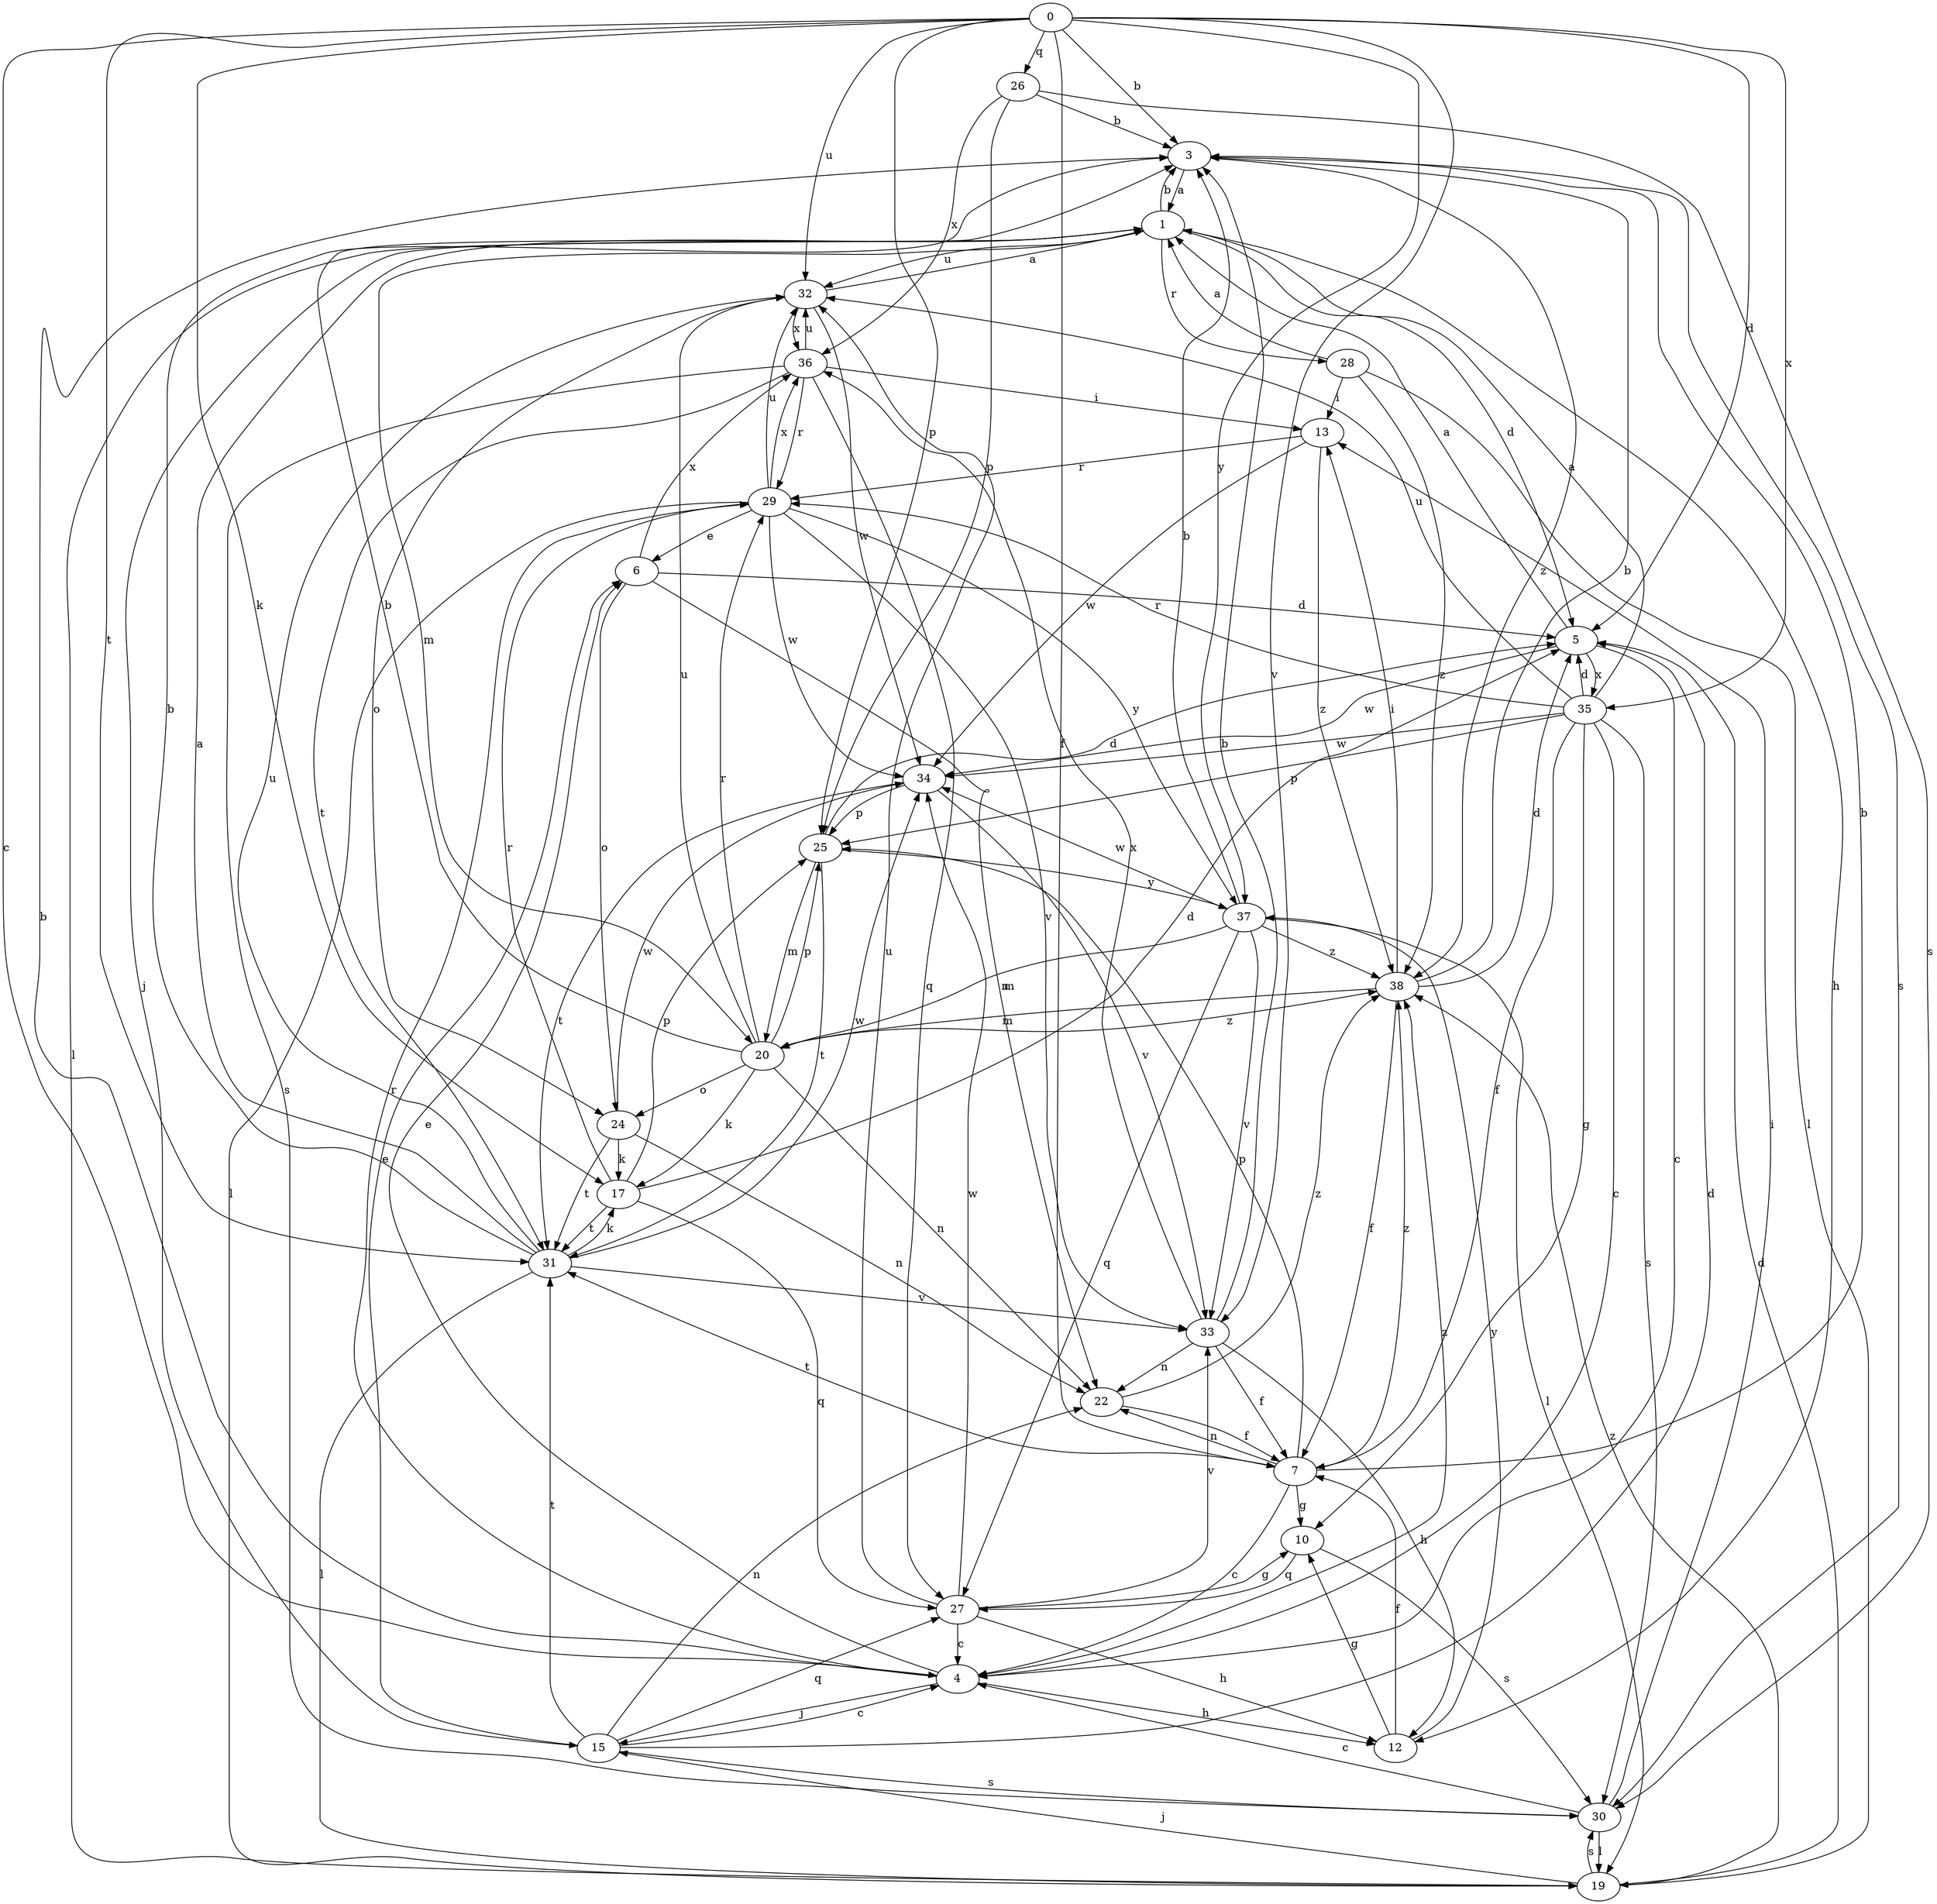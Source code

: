 strict digraph  {
0;
1;
3;
4;
5;
6;
7;
10;
12;
13;
15;
17;
19;
20;
22;
24;
25;
26;
27;
28;
29;
30;
31;
32;
33;
34;
35;
36;
37;
38;
0 -> 3  [label=b];
0 -> 4  [label=c];
0 -> 5  [label=d];
0 -> 7  [label=f];
0 -> 17  [label=k];
0 -> 25  [label=p];
0 -> 26  [label=q];
0 -> 31  [label=t];
0 -> 32  [label=u];
0 -> 33  [label=v];
0 -> 35  [label=x];
0 -> 37  [label=y];
1 -> 3  [label=b];
1 -> 5  [label=d];
1 -> 12  [label=h];
1 -> 15  [label=j];
1 -> 19  [label=l];
1 -> 20  [label=m];
1 -> 28  [label=r];
1 -> 32  [label=u];
3 -> 1  [label=a];
3 -> 30  [label=s];
3 -> 38  [label=z];
4 -> 3  [label=b];
4 -> 6  [label=e];
4 -> 12  [label=h];
4 -> 15  [label=j];
4 -> 29  [label=r];
4 -> 38  [label=z];
5 -> 1  [label=a];
5 -> 4  [label=c];
5 -> 34  [label=w];
5 -> 35  [label=x];
6 -> 5  [label=d];
6 -> 22  [label=n];
6 -> 24  [label=o];
6 -> 36  [label=x];
7 -> 3  [label=b];
7 -> 4  [label=c];
7 -> 10  [label=g];
7 -> 22  [label=n];
7 -> 25  [label=p];
7 -> 31  [label=t];
7 -> 38  [label=z];
10 -> 27  [label=q];
10 -> 30  [label=s];
12 -> 7  [label=f];
12 -> 10  [label=g];
12 -> 37  [label=y];
13 -> 29  [label=r];
13 -> 34  [label=w];
13 -> 38  [label=z];
15 -> 4  [label=c];
15 -> 5  [label=d];
15 -> 6  [label=e];
15 -> 22  [label=n];
15 -> 27  [label=q];
15 -> 30  [label=s];
15 -> 31  [label=t];
17 -> 5  [label=d];
17 -> 25  [label=p];
17 -> 27  [label=q];
17 -> 29  [label=r];
17 -> 31  [label=t];
19 -> 5  [label=d];
19 -> 15  [label=j];
19 -> 30  [label=s];
19 -> 38  [label=z];
20 -> 3  [label=b];
20 -> 17  [label=k];
20 -> 22  [label=n];
20 -> 24  [label=o];
20 -> 25  [label=p];
20 -> 29  [label=r];
20 -> 32  [label=u];
20 -> 38  [label=z];
22 -> 7  [label=f];
22 -> 38  [label=z];
24 -> 17  [label=k];
24 -> 22  [label=n];
24 -> 31  [label=t];
24 -> 34  [label=w];
25 -> 5  [label=d];
25 -> 20  [label=m];
25 -> 31  [label=t];
25 -> 37  [label=y];
26 -> 3  [label=b];
26 -> 25  [label=p];
26 -> 30  [label=s];
26 -> 36  [label=x];
27 -> 4  [label=c];
27 -> 10  [label=g];
27 -> 12  [label=h];
27 -> 32  [label=u];
27 -> 33  [label=v];
27 -> 34  [label=w];
28 -> 1  [label=a];
28 -> 13  [label=i];
28 -> 19  [label=l];
28 -> 38  [label=z];
29 -> 6  [label=e];
29 -> 19  [label=l];
29 -> 32  [label=u];
29 -> 33  [label=v];
29 -> 34  [label=w];
29 -> 36  [label=x];
29 -> 37  [label=y];
30 -> 4  [label=c];
30 -> 13  [label=i];
30 -> 19  [label=l];
31 -> 1  [label=a];
31 -> 3  [label=b];
31 -> 17  [label=k];
31 -> 19  [label=l];
31 -> 32  [label=u];
31 -> 33  [label=v];
31 -> 34  [label=w];
32 -> 1  [label=a];
32 -> 24  [label=o];
32 -> 34  [label=w];
32 -> 36  [label=x];
33 -> 3  [label=b];
33 -> 7  [label=f];
33 -> 12  [label=h];
33 -> 22  [label=n];
33 -> 36  [label=x];
34 -> 25  [label=p];
34 -> 31  [label=t];
34 -> 33  [label=v];
35 -> 1  [label=a];
35 -> 4  [label=c];
35 -> 5  [label=d];
35 -> 7  [label=f];
35 -> 10  [label=g];
35 -> 25  [label=p];
35 -> 29  [label=r];
35 -> 30  [label=s];
35 -> 32  [label=u];
35 -> 34  [label=w];
36 -> 13  [label=i];
36 -> 27  [label=q];
36 -> 29  [label=r];
36 -> 30  [label=s];
36 -> 31  [label=t];
36 -> 32  [label=u];
37 -> 3  [label=b];
37 -> 19  [label=l];
37 -> 20  [label=m];
37 -> 27  [label=q];
37 -> 33  [label=v];
37 -> 34  [label=w];
37 -> 38  [label=z];
38 -> 3  [label=b];
38 -> 5  [label=d];
38 -> 7  [label=f];
38 -> 13  [label=i];
38 -> 20  [label=m];
}
